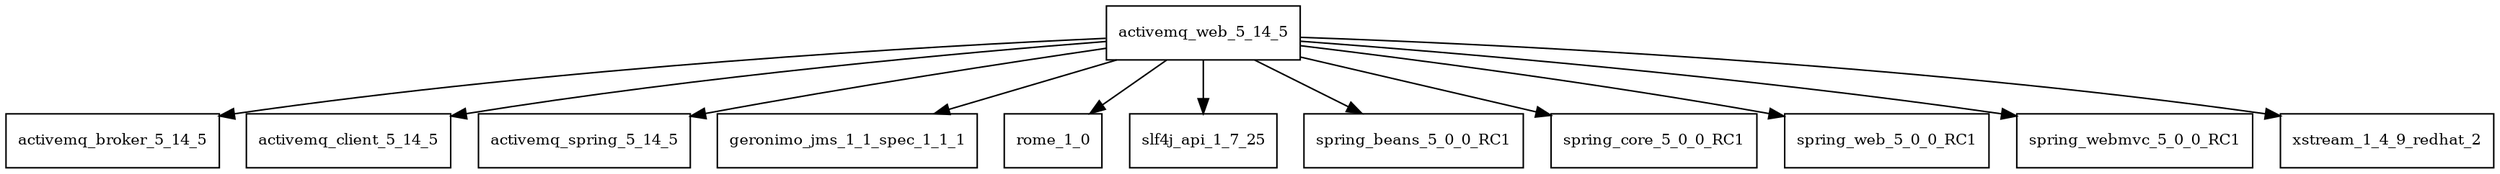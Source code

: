 digraph activemq_web_5_14_5_dependencies {
  node [shape = box, fontsize=10.0];
  activemq_web_5_14_5 -> activemq_broker_5_14_5;
  activemq_web_5_14_5 -> activemq_client_5_14_5;
  activemq_web_5_14_5 -> activemq_spring_5_14_5;
  activemq_web_5_14_5 -> geronimo_jms_1_1_spec_1_1_1;
  activemq_web_5_14_5 -> rome_1_0;
  activemq_web_5_14_5 -> slf4j_api_1_7_25;
  activemq_web_5_14_5 -> spring_beans_5_0_0_RC1;
  activemq_web_5_14_5 -> spring_core_5_0_0_RC1;
  activemq_web_5_14_5 -> spring_web_5_0_0_RC1;
  activemq_web_5_14_5 -> spring_webmvc_5_0_0_RC1;
  activemq_web_5_14_5 -> xstream_1_4_9_redhat_2;
}
